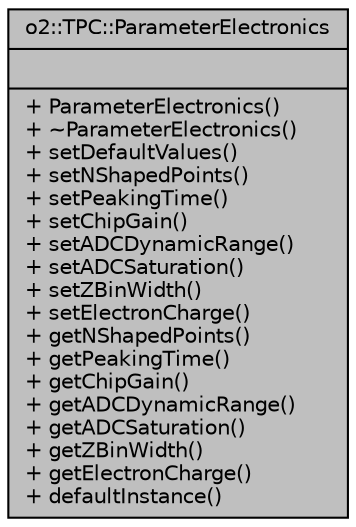 digraph "o2::TPC::ParameterElectronics"
{
 // INTERACTIVE_SVG=YES
  bgcolor="transparent";
  edge [fontname="Helvetica",fontsize="10",labelfontname="Helvetica",labelfontsize="10"];
  node [fontname="Helvetica",fontsize="10",shape=record];
  Node1 [label="{o2::TPC::ParameterElectronics\n||+ ParameterElectronics()\l+ ~ParameterElectronics()\l+ setDefaultValues()\l+ setNShapedPoints()\l+ setPeakingTime()\l+ setChipGain()\l+ setADCDynamicRange()\l+ setADCSaturation()\l+ setZBinWidth()\l+ setElectronCharge()\l+ getNShapedPoints()\l+ getPeakingTime()\l+ getChipGain()\l+ getADCDynamicRange()\l+ getADCSaturation()\l+ getZBinWidth()\l+ getElectronCharge()\l+ defaultInstance()\l}",height=0.2,width=0.4,color="black", fillcolor="grey75", style="filled" fontcolor="black"];
}
